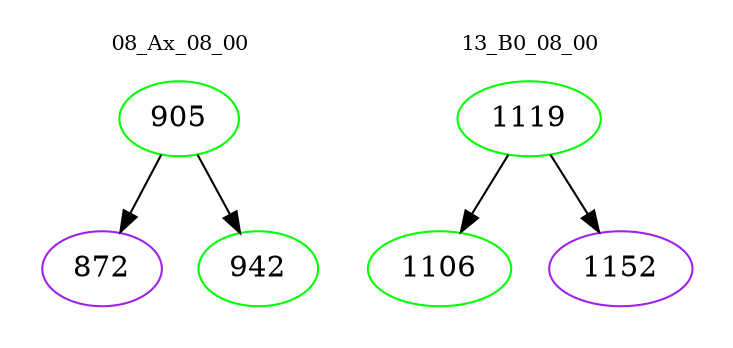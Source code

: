 digraph{
subgraph cluster_0 {
color = white
label = "08_Ax_08_00";
fontsize=10;
T0_905 [label="905", color="green"]
T0_905 -> T0_872 [color="black"]
T0_872 [label="872", color="purple"]
T0_905 -> T0_942 [color="black"]
T0_942 [label="942", color="green"]
}
subgraph cluster_1 {
color = white
label = "13_B0_08_00";
fontsize=10;
T1_1119 [label="1119", color="green"]
T1_1119 -> T1_1106 [color="black"]
T1_1106 [label="1106", color="green"]
T1_1119 -> T1_1152 [color="black"]
T1_1152 [label="1152", color="purple"]
}
}
